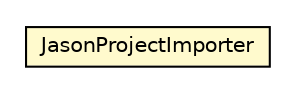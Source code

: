 #!/usr/local/bin/dot
#
# Class diagram 
# Generated by UMLGraph version R5_6_6-1-g9240c4 (http://www.umlgraph.org/)
#

digraph G {
	edge [fontname="Helvetica",fontsize=10,labelfontname="Helvetica",labelfontsize=10];
	node [fontname="Helvetica",fontsize=10,shape=plaintext];
	nodesep=0.25;
	ranksep=0.5;
	// jason.jeditplugin.JasonProjectImporter
	c26628 [label=<<table title="jason.jeditplugin.JasonProjectImporter" border="0" cellborder="1" cellspacing="0" cellpadding="2" port="p" bgcolor="lemonChiffon" href="./JasonProjectImporter.html">
		<tr><td><table border="0" cellspacing="0" cellpadding="1">
<tr><td align="center" balign="center"> JasonProjectImporter </td></tr>
		</table></td></tr>
		</table>>, URL="./JasonProjectImporter.html", fontname="Helvetica", fontcolor="black", fontsize=10.0];
}

